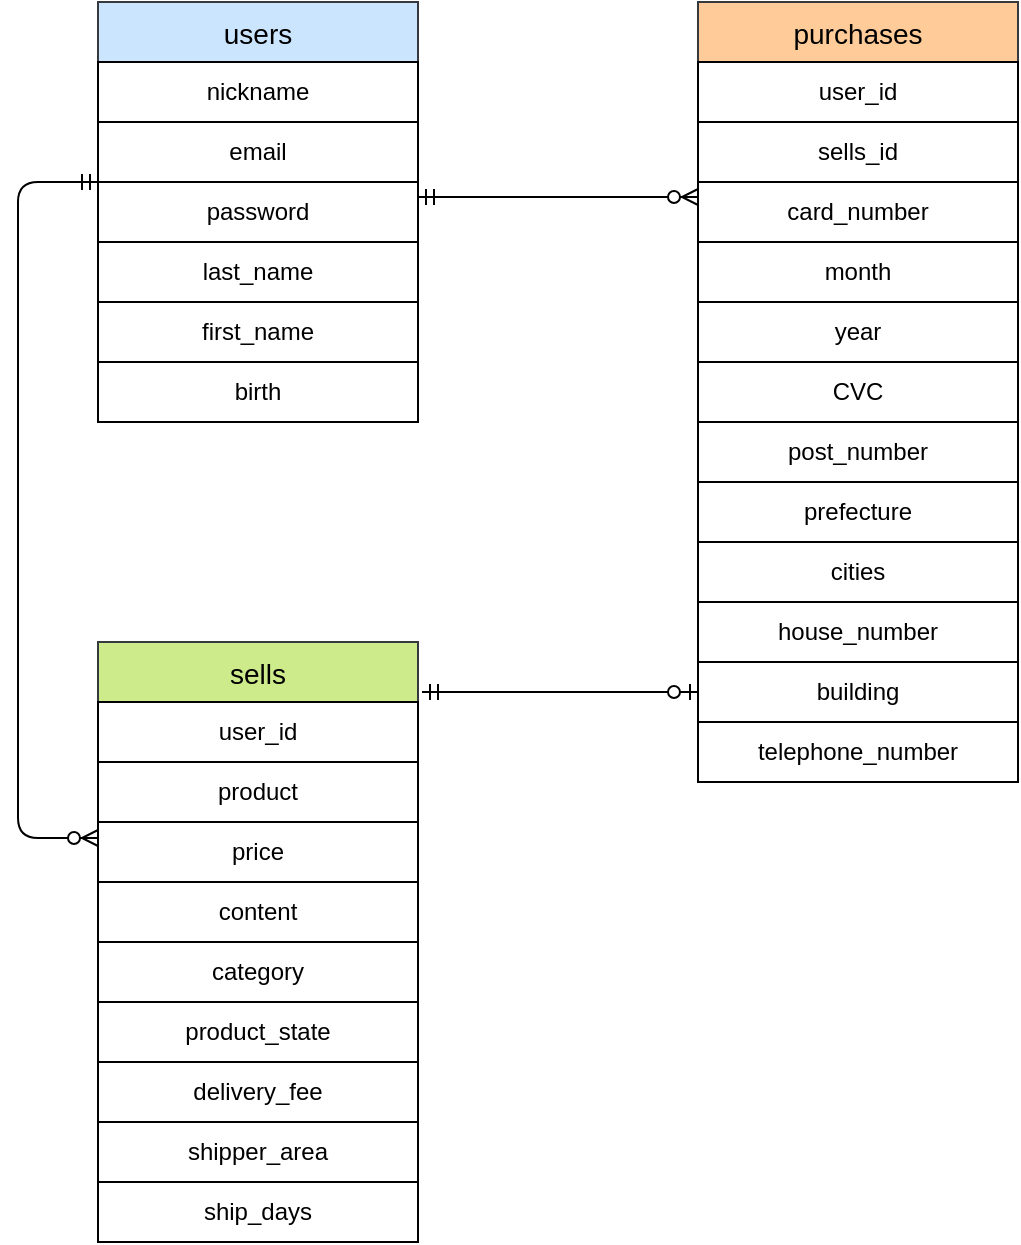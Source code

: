 <mxfile version="13.6.2" type="github">
  <diagram id="R2lEEEUBdFMjLlhIrx00" name="Page-1">
    <mxGraphModel dx="946" dy="614" grid="1" gridSize="10" guides="1" tooltips="1" connect="1" arrows="1" fold="1" page="1" pageScale="1" pageWidth="850" pageHeight="1100" math="0" shadow="0" extFonts="Permanent Marker^https://fonts.googleapis.com/css?family=Permanent+Marker">
      <root>
        <mxCell id="0" />
        <mxCell id="1" parent="0" />
        <mxCell id="jaVOODTpzLVBmTV4eAVc-30" value="users" style="swimlane;fontStyle=0;childLayout=stackLayout;horizontal=1;startSize=30;horizontalStack=0;resizeParent=1;resizeParentMax=0;resizeLast=0;collapsible=1;marginBottom=0;align=center;fontSize=14;rounded=0;shadow=0;glass=0;strokeWidth=1;perimeterSpacing=0;fillColor=#cce5ff;strokeColor=#36393d;" vertex="1" parent="1">
          <mxGeometry x="160" y="40" width="160" height="210" as="geometry" />
        </mxCell>
        <mxCell id="jaVOODTpzLVBmTV4eAVc-52" value="nickname" style="rounded=0;whiteSpace=wrap;html=1;shadow=0;glass=0;" vertex="1" parent="jaVOODTpzLVBmTV4eAVc-30">
          <mxGeometry y="30" width="160" height="30" as="geometry" />
        </mxCell>
        <mxCell id="jaVOODTpzLVBmTV4eAVc-53" value="email" style="rounded=0;whiteSpace=wrap;html=1;shadow=0;glass=0;" vertex="1" parent="jaVOODTpzLVBmTV4eAVc-30">
          <mxGeometry y="60" width="160" height="30" as="geometry" />
        </mxCell>
        <mxCell id="jaVOODTpzLVBmTV4eAVc-55" value="password" style="rounded=0;whiteSpace=wrap;html=1;shadow=0;glass=0;strokeWidth=1;fillColor=#ffffff;gradientColor=none;" vertex="1" parent="jaVOODTpzLVBmTV4eAVc-30">
          <mxGeometry y="90" width="160" height="30" as="geometry" />
        </mxCell>
        <mxCell id="jaVOODTpzLVBmTV4eAVc-57" value="last_name" style="rounded=0;whiteSpace=wrap;html=1;shadow=0;glass=0;strokeWidth=1;fillColor=#ffffff;gradientColor=none;" vertex="1" parent="jaVOODTpzLVBmTV4eAVc-30">
          <mxGeometry y="120" width="160" height="30" as="geometry" />
        </mxCell>
        <mxCell id="jaVOODTpzLVBmTV4eAVc-58" value="first_name" style="rounded=0;whiteSpace=wrap;html=1;shadow=0;glass=0;strokeWidth=1;fillColor=#ffffff;gradientColor=none;" vertex="1" parent="jaVOODTpzLVBmTV4eAVc-30">
          <mxGeometry y="150" width="160" height="30" as="geometry" />
        </mxCell>
        <mxCell id="jaVOODTpzLVBmTV4eAVc-59" value="birth" style="rounded=0;whiteSpace=wrap;html=1;shadow=0;glass=0;strokeWidth=1;fillColor=#ffffff;gradientColor=none;" vertex="1" parent="jaVOODTpzLVBmTV4eAVc-30">
          <mxGeometry y="180" width="160" height="30" as="geometry" />
        </mxCell>
        <mxCell id="jaVOODTpzLVBmTV4eAVc-71" value="purchases" style="swimlane;fontStyle=0;childLayout=stackLayout;horizontal=1;startSize=30;horizontalStack=0;resizeParent=1;resizeParentMax=0;resizeLast=0;collapsible=1;marginBottom=0;align=center;fontSize=14;rounded=0;shadow=0;glass=0;strokeWidth=1;fillColor=#ffcc99;strokeColor=#36393d;" vertex="1" parent="1">
          <mxGeometry x="460" y="40" width="160" height="390" as="geometry" />
        </mxCell>
        <mxCell id="jaVOODTpzLVBmTV4eAVc-76" value="user_id" style="rounded=0;whiteSpace=wrap;html=1;shadow=0;glass=0;strokeWidth=1;fillColor=#ffffff;gradientColor=none;" vertex="1" parent="jaVOODTpzLVBmTV4eAVc-71">
          <mxGeometry y="30" width="160" height="30" as="geometry" />
        </mxCell>
        <mxCell id="jaVOODTpzLVBmTV4eAVc-89" value="sells_id" style="rounded=0;whiteSpace=wrap;html=1;shadow=0;glass=0;strokeWidth=1;fillColor=#ffffff;gradientColor=none;" vertex="1" parent="jaVOODTpzLVBmTV4eAVc-71">
          <mxGeometry y="60" width="160" height="30" as="geometry" />
        </mxCell>
        <mxCell id="jaVOODTpzLVBmTV4eAVc-75" value="card_number" style="rounded=0;whiteSpace=wrap;html=1;shadow=0;glass=0;strokeWidth=1;fillColor=#ffffff;gradientColor=none;" vertex="1" parent="jaVOODTpzLVBmTV4eAVc-71">
          <mxGeometry y="90" width="160" height="30" as="geometry" />
        </mxCell>
        <mxCell id="jaVOODTpzLVBmTV4eAVc-77" value="month" style="rounded=0;whiteSpace=wrap;html=1;shadow=0;glass=0;strokeWidth=1;fillColor=#ffffff;gradientColor=none;" vertex="1" parent="jaVOODTpzLVBmTV4eAVc-71">
          <mxGeometry y="120" width="160" height="30" as="geometry" />
        </mxCell>
        <mxCell id="jaVOODTpzLVBmTV4eAVc-78" value="year" style="rounded=0;whiteSpace=wrap;html=1;shadow=0;glass=0;strokeWidth=1;fillColor=#ffffff;gradientColor=none;" vertex="1" parent="jaVOODTpzLVBmTV4eAVc-71">
          <mxGeometry y="150" width="160" height="30" as="geometry" />
        </mxCell>
        <mxCell id="jaVOODTpzLVBmTV4eAVc-80" value="CVC" style="rounded=0;whiteSpace=wrap;html=1;shadow=0;glass=0;strokeWidth=1;fillColor=#ffffff;gradientColor=none;" vertex="1" parent="jaVOODTpzLVBmTV4eAVc-71">
          <mxGeometry y="180" width="160" height="30" as="geometry" />
        </mxCell>
        <mxCell id="jaVOODTpzLVBmTV4eAVc-79" value="post_number" style="rounded=0;whiteSpace=wrap;html=1;shadow=0;glass=0;strokeWidth=1;fillColor=#ffffff;gradientColor=none;" vertex="1" parent="jaVOODTpzLVBmTV4eAVc-71">
          <mxGeometry y="210" width="160" height="30" as="geometry" />
        </mxCell>
        <mxCell id="jaVOODTpzLVBmTV4eAVc-82" value="prefecture" style="rounded=0;whiteSpace=wrap;html=1;shadow=0;glass=0;strokeWidth=1;fillColor=#ffffff;gradientColor=none;" vertex="1" parent="jaVOODTpzLVBmTV4eAVc-71">
          <mxGeometry y="240" width="160" height="30" as="geometry" />
        </mxCell>
        <mxCell id="jaVOODTpzLVBmTV4eAVc-83" value="cities" style="rounded=0;whiteSpace=wrap;html=1;shadow=0;glass=0;strokeWidth=1;fillColor=#ffffff;gradientColor=none;" vertex="1" parent="jaVOODTpzLVBmTV4eAVc-71">
          <mxGeometry y="270" width="160" height="30" as="geometry" />
        </mxCell>
        <mxCell id="jaVOODTpzLVBmTV4eAVc-84" value="house_number" style="rounded=0;whiteSpace=wrap;html=1;shadow=0;glass=0;strokeWidth=1;fillColor=#ffffff;gradientColor=none;" vertex="1" parent="jaVOODTpzLVBmTV4eAVc-71">
          <mxGeometry y="300" width="160" height="30" as="geometry" />
        </mxCell>
        <mxCell id="jaVOODTpzLVBmTV4eAVc-85" value="building" style="rounded=0;whiteSpace=wrap;html=1;shadow=0;glass=0;strokeWidth=1;fillColor=#ffffff;gradientColor=none;" vertex="1" parent="jaVOODTpzLVBmTV4eAVc-71">
          <mxGeometry y="330" width="160" height="30" as="geometry" />
        </mxCell>
        <mxCell id="jaVOODTpzLVBmTV4eAVc-86" value="telephone_number" style="rounded=0;whiteSpace=wrap;html=1;shadow=0;glass=0;strokeWidth=1;fillColor=#ffffff;gradientColor=none;" vertex="1" parent="jaVOODTpzLVBmTV4eAVc-71">
          <mxGeometry y="360" width="160" height="30" as="geometry" />
        </mxCell>
        <mxCell id="jaVOODTpzLVBmTV4eAVc-81" value="" style="rounded=0;whiteSpace=wrap;html=1;shadow=0;glass=0;strokeWidth=1;fillColor=#ffffff;gradientColor=none;" vertex="1" parent="jaVOODTpzLVBmTV4eAVc-71">
          <mxGeometry y="390" width="160" as="geometry" />
        </mxCell>
        <mxCell id="jaVOODTpzLVBmTV4eAVc-39" value="sells" style="swimlane;fontStyle=0;childLayout=stackLayout;horizontal=1;startSize=30;horizontalStack=0;resizeParent=1;resizeParentMax=0;resizeLast=0;collapsible=1;marginBottom=0;align=center;fontSize=14;rounded=0;shadow=0;glass=0;fillColor=#cdeb8b;strokeColor=#36393d;" vertex="1" parent="1">
          <mxGeometry x="160" y="360" width="160" height="300" as="geometry">
            <mxRectangle x="430" y="400" width="50" height="26" as="alternateBounds" />
          </mxGeometry>
        </mxCell>
        <mxCell id="jaVOODTpzLVBmTV4eAVc-63" value="user_id" style="rounded=0;whiteSpace=wrap;html=1;shadow=0;glass=0;strokeWidth=1;fillColor=#ffffff;gradientColor=none;" vertex="1" parent="jaVOODTpzLVBmTV4eAVc-39">
          <mxGeometry y="30" width="160" height="30" as="geometry" />
        </mxCell>
        <mxCell id="jaVOODTpzLVBmTV4eAVc-67" value="product" style="rounded=0;whiteSpace=wrap;html=1;shadow=0;glass=0;strokeWidth=1;fillColor=#ffffff;gradientColor=none;" vertex="1" parent="jaVOODTpzLVBmTV4eAVc-39">
          <mxGeometry y="60" width="160" height="30" as="geometry" />
        </mxCell>
        <mxCell id="jaVOODTpzLVBmTV4eAVc-68" value="price" style="rounded=0;whiteSpace=wrap;html=1;shadow=0;glass=0;strokeWidth=1;fillColor=#ffffff;gradientColor=none;" vertex="1" parent="jaVOODTpzLVBmTV4eAVc-39">
          <mxGeometry y="90" width="160" height="30" as="geometry" />
        </mxCell>
        <mxCell id="jaVOODTpzLVBmTV4eAVc-69" value="content" style="rounded=0;whiteSpace=wrap;html=1;shadow=0;glass=0;strokeWidth=1;fillColor=#ffffff;gradientColor=none;" vertex="1" parent="jaVOODTpzLVBmTV4eAVc-39">
          <mxGeometry y="120" width="160" height="30" as="geometry" />
        </mxCell>
        <mxCell id="jaVOODTpzLVBmTV4eAVc-103" value="category" style="rounded=0;whiteSpace=wrap;html=1;shadow=0;glass=0;strokeWidth=1;fillColor=#ffffff;gradientColor=none;" vertex="1" parent="jaVOODTpzLVBmTV4eAVc-39">
          <mxGeometry y="150" width="160" height="30" as="geometry" />
        </mxCell>
        <mxCell id="jaVOODTpzLVBmTV4eAVc-104" value="product_state" style="rounded=0;whiteSpace=wrap;html=1;shadow=0;glass=0;strokeWidth=1;fillColor=#ffffff;gradientColor=none;" vertex="1" parent="jaVOODTpzLVBmTV4eAVc-39">
          <mxGeometry y="180" width="160" height="30" as="geometry" />
        </mxCell>
        <mxCell id="jaVOODTpzLVBmTV4eAVc-105" value="delivery_fee" style="rounded=0;whiteSpace=wrap;html=1;shadow=0;glass=0;strokeWidth=1;fillColor=#ffffff;gradientColor=none;" vertex="1" parent="jaVOODTpzLVBmTV4eAVc-39">
          <mxGeometry y="210" width="160" height="30" as="geometry" />
        </mxCell>
        <mxCell id="jaVOODTpzLVBmTV4eAVc-106" value="shipper_area" style="rounded=0;whiteSpace=wrap;html=1;shadow=0;glass=0;strokeWidth=1;fillColor=#ffffff;gradientColor=none;" vertex="1" parent="jaVOODTpzLVBmTV4eAVc-39">
          <mxGeometry y="240" width="160" height="30" as="geometry" />
        </mxCell>
        <mxCell id="jaVOODTpzLVBmTV4eAVc-107" value="ship_days" style="rounded=0;whiteSpace=wrap;html=1;shadow=0;glass=0;strokeWidth=1;fillColor=#ffffff;gradientColor=none;" vertex="1" parent="jaVOODTpzLVBmTV4eAVc-39">
          <mxGeometry y="270" width="160" height="30" as="geometry" />
        </mxCell>
        <mxCell id="jaVOODTpzLVBmTV4eAVc-70" value="" style="rounded=0;whiteSpace=wrap;html=1;shadow=0;glass=0;strokeWidth=1;fillColor=#ffffff;gradientColor=none;" vertex="1" parent="jaVOODTpzLVBmTV4eAVc-39">
          <mxGeometry y="300" width="160" as="geometry" />
        </mxCell>
        <mxCell id="jaVOODTpzLVBmTV4eAVc-99" value="" style="edgeStyle=entityRelationEdgeStyle;fontSize=12;html=1;endArrow=ERzeroToMany;startArrow=ERmandOne;entryX=0;entryY=0.25;entryDx=0;entryDy=0;exitX=1;exitY=0.25;exitDx=0;exitDy=0;" edge="1" parent="1" source="jaVOODTpzLVBmTV4eAVc-55" target="jaVOODTpzLVBmTV4eAVc-75">
          <mxGeometry width="100" height="100" relative="1" as="geometry">
            <mxPoint x="320" y="140" as="sourcePoint" />
            <mxPoint x="420" y="40" as="targetPoint" />
          </mxGeometry>
        </mxCell>
        <mxCell id="jaVOODTpzLVBmTV4eAVc-100" value="" style="fontSize=12;html=1;endArrow=ERzeroToMany;startArrow=ERmandOne;exitX=0;exitY=0;exitDx=0;exitDy=0;" edge="1" parent="1" source="jaVOODTpzLVBmTV4eAVc-55">
          <mxGeometry width="100" height="100" relative="1" as="geometry">
            <mxPoint x="80" y="120" as="sourcePoint" />
            <mxPoint x="160" y="458" as="targetPoint" />
            <Array as="points">
              <mxPoint x="120" y="130" />
              <mxPoint x="120" y="458" />
            </Array>
          </mxGeometry>
        </mxCell>
        <mxCell id="jaVOODTpzLVBmTV4eAVc-101" value="" style="edgeStyle=entityRelationEdgeStyle;fontSize=12;html=1;endArrow=ERzeroToOne;startArrow=ERmandOne;entryX=0;entryY=0.5;entryDx=0;entryDy=0;" edge="1" parent="1" target="jaVOODTpzLVBmTV4eAVc-85">
          <mxGeometry width="100" height="100" relative="1" as="geometry">
            <mxPoint x="322" y="385" as="sourcePoint" />
            <mxPoint x="420" y="310" as="targetPoint" />
          </mxGeometry>
        </mxCell>
      </root>
    </mxGraphModel>
  </diagram>
</mxfile>
